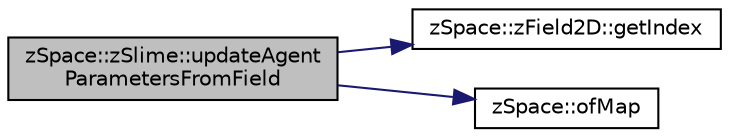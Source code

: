 digraph "zSpace::zSlime::updateAgentParametersFromField"
{
 // LATEX_PDF_SIZE
  edge [fontname="Helvetica",fontsize="10",labelfontname="Helvetica",labelfontsize="10"];
  node [fontname="Helvetica",fontsize="10",shape=record];
  rankdir="LR";
  Node77 [label="zSpace::zSlime::updateAgent\lParametersFromField",height=0.2,width=0.4,color="black", fillcolor="grey75", style="filled", fontcolor="black",tooltip="This method computes the agent parameters based on a input scalar field."];
  Node77 -> Node78 [color="midnightblue",fontsize="10",style="solid",fontname="Helvetica"];
  Node78 [label="zSpace::zField2D::getIndex",height=0.2,width=0.4,color="black", fillcolor="white", style="filled",URL="$classz_space_1_1z_field2_d.html#a195cbd398fa8e657b7ea599f34fa7ede",tooltip="This method gets the index of the field for the input X and Y indicies."];
  Node77 -> Node79 [color="midnightblue",fontsize="10",style="solid",fontname="Helvetica"];
  Node79 [label="zSpace::ofMap",height=0.2,width=0.4,color="black", fillcolor="white", style="filled",URL="$group__z_core_utilities.html#ga772c31654e2dcf5f5ac0a884f3f9612a",tooltip="This method maps the input value from the input domain to output domain."];
}
